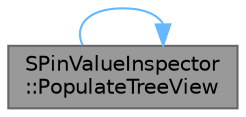 digraph "SPinValueInspector::PopulateTreeView"
{
 // INTERACTIVE_SVG=YES
 // LATEX_PDF_SIZE
  bgcolor="transparent";
  edge [fontname=Helvetica,fontsize=10,labelfontname=Helvetica,labelfontsize=10];
  node [fontname=Helvetica,fontsize=10,shape=box,height=0.2,width=0.4];
  rankdir="LR";
  Node1 [id="Node000001",label="SPinValueInspector\l::PopulateTreeView",height=0.2,width=0.4,color="gray40", fillcolor="grey60", style="filled", fontcolor="black",tooltip="Adds relevant pins to the tree view."];
  Node1 -> Node1 [id="edge1_Node000001_Node000001",color="steelblue1",style="solid",tooltip=" "];
}
